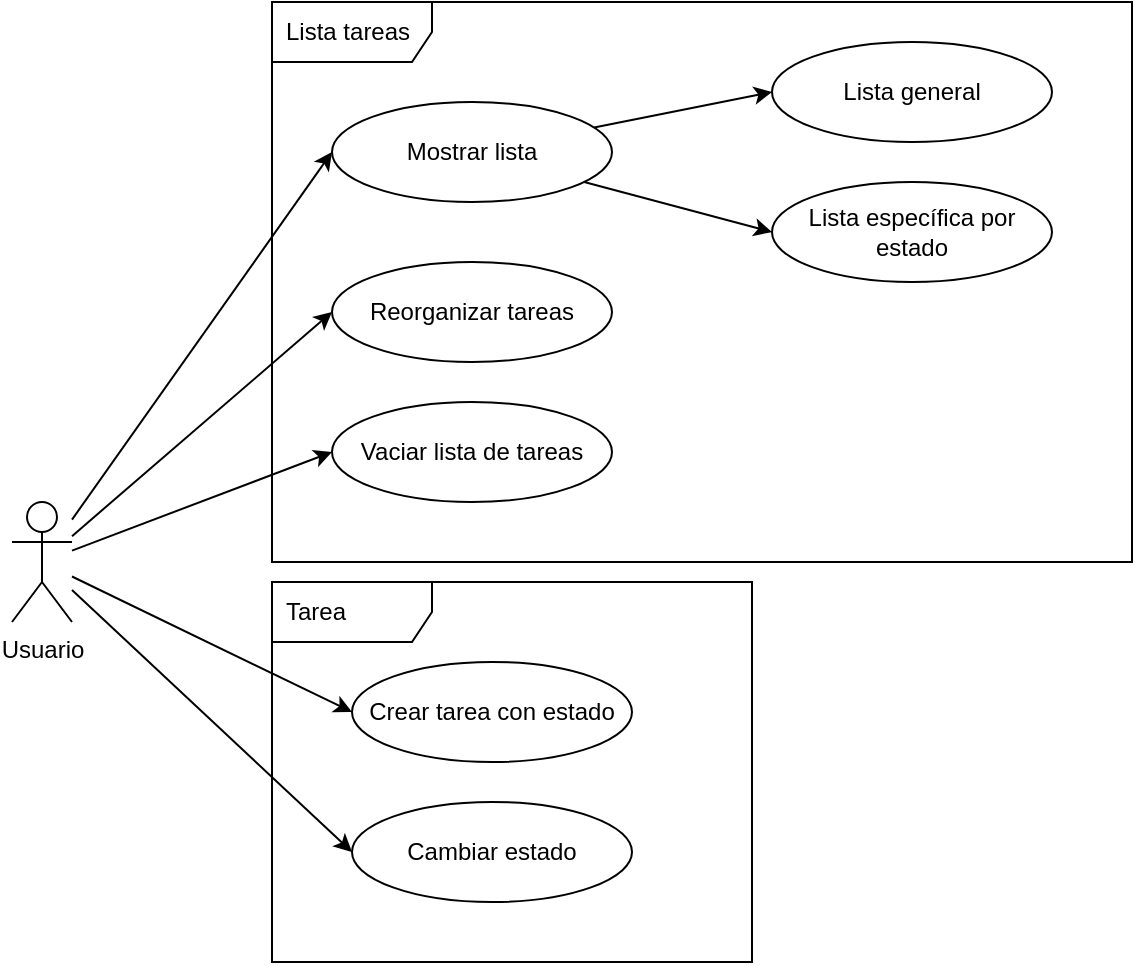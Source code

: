 <mxfile>
    <diagram id="gVZZODK2ZLpMZytTARg5" name="Page-1">
        <mxGraphModel dx="878" dy="508" grid="1" gridSize="10" guides="1" tooltips="1" connect="1" arrows="1" fold="1" page="1" pageScale="1" pageWidth="827" pageHeight="1169" math="0" shadow="0">
            <root>
                <mxCell id="0"/>
                <mxCell id="1" parent="0"/>
                <mxCell id="27" value="Tarea" style="shape=umlFrame;tabPosition=left;html=1;boundedLbl=1;labelInHeader=1;width=80;height=30;swimlaneFillColor=#ffffff;align=left;spacingLeft=5;" vertex="1" parent="1">
                    <mxGeometry x="190" y="370" width="240" height="190" as="geometry"/>
                </mxCell>
                <mxCell id="10" value="Lista tareas" style="shape=umlFrame;tabPosition=left;html=1;boundedLbl=1;labelInHeader=1;width=80;height=30;swimlaneFillColor=#ffffff;align=left;spacingLeft=5;" parent="1" vertex="1">
                    <mxGeometry x="190" y="80" width="430" height="280" as="geometry"/>
                </mxCell>
                <mxCell id="33" style="edgeStyle=none;html=1;entryX=0;entryY=0.5;entryDx=0;entryDy=0;strokeColor=#000000;" edge="1" parent="1" source="2" target="11">
                    <mxGeometry relative="1" as="geometry"/>
                </mxCell>
                <mxCell id="34" style="edgeStyle=none;html=1;entryX=0;entryY=0.5;entryDx=0;entryDy=0;strokeColor=#000000;" edge="1" parent="1" source="2" target="30">
                    <mxGeometry relative="1" as="geometry"/>
                </mxCell>
                <mxCell id="36" style="edgeStyle=none;html=1;entryX=0;entryY=0.5;entryDx=0;entryDy=0;strokeColor=#000000;" edge="1" parent="1" source="2" target="22">
                    <mxGeometry relative="1" as="geometry"/>
                </mxCell>
                <mxCell id="37" style="edgeStyle=none;html=1;entryX=0;entryY=0.5;entryDx=0;entryDy=0;strokeColor=#000000;" edge="1" parent="1" source="2" target="29">
                    <mxGeometry relative="1" as="geometry"/>
                </mxCell>
                <mxCell id="40" style="edgeStyle=none;html=1;entryX=0;entryY=0.5;entryDx=0;entryDy=0;strokeColor=#000000;" edge="1" parent="1" source="2" target="28">
                    <mxGeometry relative="1" as="geometry"/>
                </mxCell>
                <mxCell id="2" value="Usuario" style="shape=umlActor;verticalLabelPosition=bottom;verticalAlign=top;html=1;outlineConnect=0;" parent="1" vertex="1">
                    <mxGeometry x="60" y="330" width="30" height="60" as="geometry"/>
                </mxCell>
                <mxCell id="24" style="edgeStyle=none;html=1;entryX=0;entryY=0.5;entryDx=0;entryDy=0;strokeColor=#000000;" edge="1" parent="1" source="11" target="13">
                    <mxGeometry relative="1" as="geometry"/>
                </mxCell>
                <mxCell id="25" style="edgeStyle=none;html=1;entryX=0;entryY=0.5;entryDx=0;entryDy=0;strokeColor=#000000;" edge="1" parent="1" source="11" target="19">
                    <mxGeometry relative="1" as="geometry"/>
                </mxCell>
                <mxCell id="11" value="Mostrar lista" style="ellipse;whiteSpace=wrap;html=1;" vertex="1" parent="1">
                    <mxGeometry x="220" y="130" width="140" height="50" as="geometry"/>
                </mxCell>
                <mxCell id="13" value="Lista general" style="ellipse;whiteSpace=wrap;html=1;" vertex="1" parent="1">
                    <mxGeometry x="440" y="100" width="140" height="50" as="geometry"/>
                </mxCell>
                <mxCell id="19" value="Lista específica por estado" style="ellipse;whiteSpace=wrap;html=1;" vertex="1" parent="1">
                    <mxGeometry x="440" y="170" width="140" height="50" as="geometry"/>
                </mxCell>
                <mxCell id="22" value="Vaciar lista de tareas" style="ellipse;whiteSpace=wrap;html=1;" vertex="1" parent="1">
                    <mxGeometry x="220" y="280" width="140" height="50" as="geometry"/>
                </mxCell>
                <mxCell id="28" value="Cambiar estado" style="ellipse;whiteSpace=wrap;html=1;" vertex="1" parent="1">
                    <mxGeometry x="230" y="480" width="140" height="50" as="geometry"/>
                </mxCell>
                <mxCell id="29" value="Crear tarea con estado" style="ellipse;whiteSpace=wrap;html=1;" vertex="1" parent="1">
                    <mxGeometry x="230" y="410" width="140" height="50" as="geometry"/>
                </mxCell>
                <mxCell id="30" value="Reorganizar tareas" style="ellipse;whiteSpace=wrap;html=1;" vertex="1" parent="1">
                    <mxGeometry x="220" y="210" width="140" height="50" as="geometry"/>
                </mxCell>
            </root>
        </mxGraphModel>
    </diagram>
</mxfile>